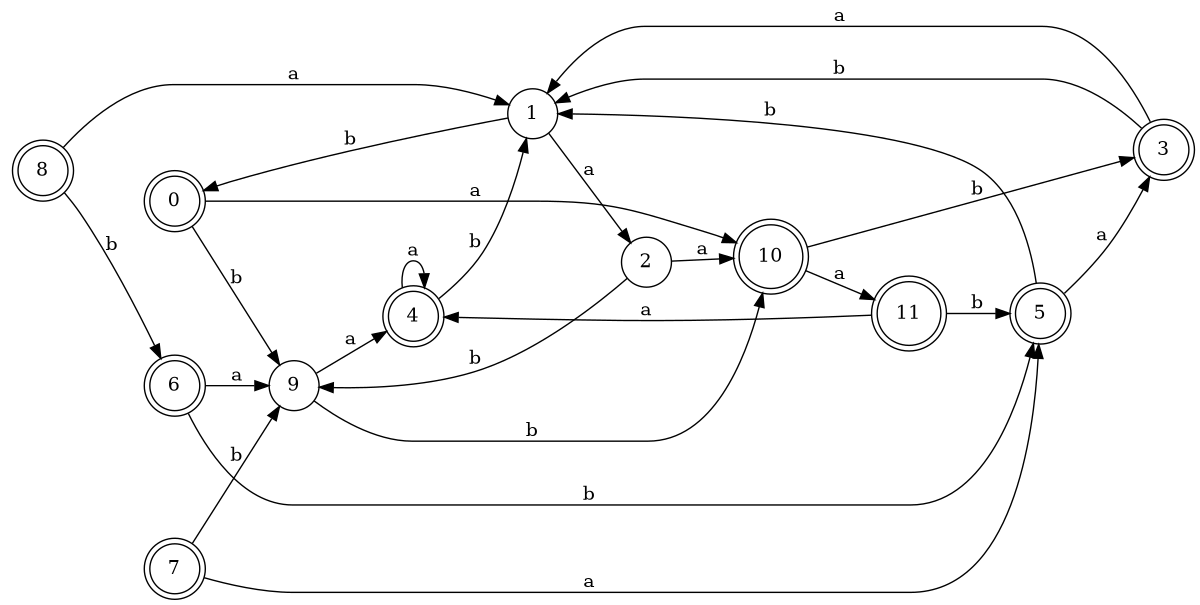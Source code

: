 digraph n10_4 {
__start0 [label="" shape="none"];

rankdir=LR;
size="8,5";

s0 [style="rounded,filled", color="black", fillcolor="white" shape="doublecircle", label="0"];
s1 [style="filled", color="black", fillcolor="white" shape="circle", label="1"];
s2 [style="filled", color="black", fillcolor="white" shape="circle", label="2"];
s3 [style="rounded,filled", color="black", fillcolor="white" shape="doublecircle", label="3"];
s4 [style="rounded,filled", color="black", fillcolor="white" shape="doublecircle", label="4"];
s5 [style="rounded,filled", color="black", fillcolor="white" shape="doublecircle", label="5"];
s6 [style="rounded,filled", color="black", fillcolor="white" shape="doublecircle", label="6"];
s7 [style="rounded,filled", color="black", fillcolor="white" shape="doublecircle", label="7"];
s8 [style="rounded,filled", color="black", fillcolor="white" shape="doublecircle", label="8"];
s9 [style="filled", color="black", fillcolor="white" shape="circle", label="9"];
s10 [style="rounded,filled", color="black", fillcolor="white" shape="doublecircle", label="10"];
s11 [style="rounded,filled", color="black", fillcolor="white" shape="doublecircle", label="11"];
s0 -> s10 [label="a"];
s0 -> s9 [label="b"];
s1 -> s2 [label="a"];
s1 -> s0 [label="b"];
s2 -> s10 [label="a"];
s2 -> s9 [label="b"];
s3 -> s1 [label="a"];
s3 -> s1 [label="b"];
s4 -> s4 [label="a"];
s4 -> s1 [label="b"];
s5 -> s3 [label="a"];
s5 -> s1 [label="b"];
s6 -> s9 [label="a"];
s6 -> s5 [label="b"];
s7 -> s5 [label="a"];
s7 -> s9 [label="b"];
s8 -> s1 [label="a"];
s8 -> s6 [label="b"];
s9 -> s4 [label="a"];
s9 -> s10 [label="b"];
s10 -> s11 [label="a"];
s10 -> s3 [label="b"];
s11 -> s4 [label="a"];
s11 -> s5 [label="b"];

}